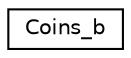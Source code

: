 digraph "Graphical Class Hierarchy"
{
 // LATEX_PDF_SIZE
  edge [fontname="Helvetica",fontsize="10",labelfontname="Helvetica",labelfontsize="10"];
  node [fontname="Helvetica",fontsize="10",shape=record];
  rankdir="LR";
  Node0 [label="Coins_b",height=0.2,width=0.4,color="black", fillcolor="white", style="filled",URL="$classCoins__b.html",tooltip="c les piéce que le joueur incrémente"];
}

